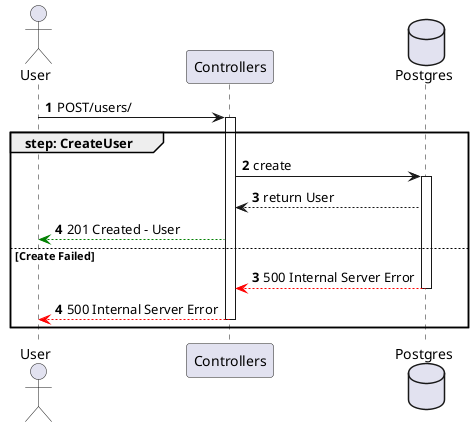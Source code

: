 @startuml createUser

actor User
participant Controllers
database Postgres

autonumber
User -> Controllers ++: POST/users/
group step: CreateUser
    Controllers -> Postgres ++: create
    Postgres --> Controllers: return User
    Controllers --[#green]> User : 201 Created - User
else Create Failed
    autonumber 3
    Postgres --[#red]> Controllers --: 500 Internal Server Error
    Controllers --[#red]> User --: 500 Internal Server Error
end

@enduml